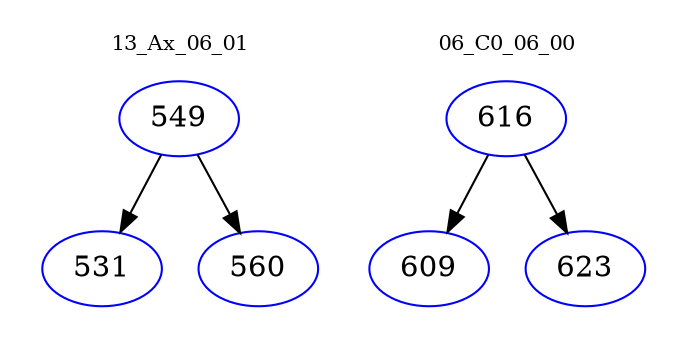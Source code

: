 digraph{
subgraph cluster_0 {
color = white
label = "13_Ax_06_01";
fontsize=10;
T0_549 [label="549", color="blue"]
T0_549 -> T0_531 [color="black"]
T0_531 [label="531", color="blue"]
T0_549 -> T0_560 [color="black"]
T0_560 [label="560", color="blue"]
}
subgraph cluster_1 {
color = white
label = "06_C0_06_00";
fontsize=10;
T1_616 [label="616", color="blue"]
T1_616 -> T1_609 [color="black"]
T1_609 [label="609", color="blue"]
T1_616 -> T1_623 [color="black"]
T1_623 [label="623", color="blue"]
}
}
